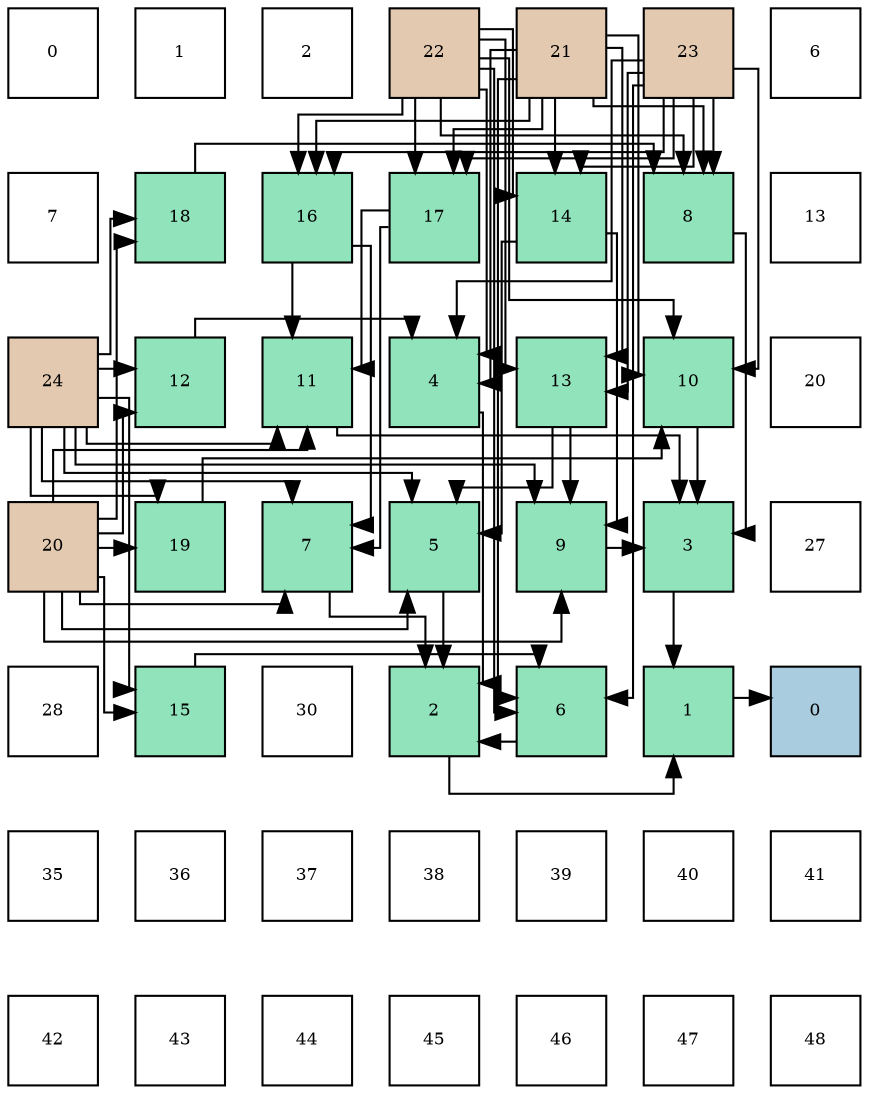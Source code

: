 digraph layout{
 rankdir=TB;
 splines=ortho;
 node [style=filled shape=square fixedsize=true width=0.6];
0[label="0", fontsize=8, fillcolor="#ffffff"];
1[label="1", fontsize=8, fillcolor="#ffffff"];
2[label="2", fontsize=8, fillcolor="#ffffff"];
3[label="22", fontsize=8, fillcolor="#e3c9af"];
4[label="21", fontsize=8, fillcolor="#e3c9af"];
5[label="23", fontsize=8, fillcolor="#e3c9af"];
6[label="6", fontsize=8, fillcolor="#ffffff"];
7[label="7", fontsize=8, fillcolor="#ffffff"];
8[label="18", fontsize=8, fillcolor="#91e3bb"];
9[label="16", fontsize=8, fillcolor="#91e3bb"];
10[label="17", fontsize=8, fillcolor="#91e3bb"];
11[label="14", fontsize=8, fillcolor="#91e3bb"];
12[label="8", fontsize=8, fillcolor="#91e3bb"];
13[label="13", fontsize=8, fillcolor="#ffffff"];
14[label="24", fontsize=8, fillcolor="#e3c9af"];
15[label="12", fontsize=8, fillcolor="#91e3bb"];
16[label="11", fontsize=8, fillcolor="#91e3bb"];
17[label="4", fontsize=8, fillcolor="#91e3bb"];
18[label="13", fontsize=8, fillcolor="#91e3bb"];
19[label="10", fontsize=8, fillcolor="#91e3bb"];
20[label="20", fontsize=8, fillcolor="#ffffff"];
21[label="20", fontsize=8, fillcolor="#e3c9af"];
22[label="19", fontsize=8, fillcolor="#91e3bb"];
23[label="7", fontsize=8, fillcolor="#91e3bb"];
24[label="5", fontsize=8, fillcolor="#91e3bb"];
25[label="9", fontsize=8, fillcolor="#91e3bb"];
26[label="3", fontsize=8, fillcolor="#91e3bb"];
27[label="27", fontsize=8, fillcolor="#ffffff"];
28[label="28", fontsize=8, fillcolor="#ffffff"];
29[label="15", fontsize=8, fillcolor="#91e3bb"];
30[label="30", fontsize=8, fillcolor="#ffffff"];
31[label="2", fontsize=8, fillcolor="#91e3bb"];
32[label="6", fontsize=8, fillcolor="#91e3bb"];
33[label="1", fontsize=8, fillcolor="#91e3bb"];
34[label="0", fontsize=8, fillcolor="#a9ccde"];
35[label="35", fontsize=8, fillcolor="#ffffff"];
36[label="36", fontsize=8, fillcolor="#ffffff"];
37[label="37", fontsize=8, fillcolor="#ffffff"];
38[label="38", fontsize=8, fillcolor="#ffffff"];
39[label="39", fontsize=8, fillcolor="#ffffff"];
40[label="40", fontsize=8, fillcolor="#ffffff"];
41[label="41", fontsize=8, fillcolor="#ffffff"];
42[label="42", fontsize=8, fillcolor="#ffffff"];
43[label="43", fontsize=8, fillcolor="#ffffff"];
44[label="44", fontsize=8, fillcolor="#ffffff"];
45[label="45", fontsize=8, fillcolor="#ffffff"];
46[label="46", fontsize=8, fillcolor="#ffffff"];
47[label="47", fontsize=8, fillcolor="#ffffff"];
48[label="48", fontsize=8, fillcolor="#ffffff"];
edge [constraint=false, style=vis];33 -> 34;
31 -> 33;
26 -> 33;
17 -> 31;
24 -> 31;
32 -> 31;
23 -> 31;
12 -> 26;
25 -> 26;
19 -> 26;
16 -> 26;
15 -> 17;
4 -> 17;
3 -> 17;
5 -> 17;
18 -> 24;
11 -> 24;
21 -> 24;
14 -> 24;
29 -> 32;
4 -> 32;
3 -> 32;
5 -> 32;
9 -> 23;
10 -> 23;
21 -> 23;
14 -> 23;
8 -> 12;
4 -> 12;
3 -> 12;
5 -> 12;
18 -> 25;
11 -> 25;
21 -> 25;
14 -> 25;
22 -> 19;
4 -> 19;
3 -> 19;
5 -> 19;
9 -> 16;
10 -> 16;
21 -> 16;
14 -> 16;
21 -> 15;
14 -> 15;
4 -> 18;
3 -> 18;
5 -> 18;
4 -> 11;
3 -> 11;
5 -> 11;
21 -> 29;
14 -> 29;
4 -> 9;
3 -> 9;
5 -> 9;
4 -> 10;
3 -> 10;
5 -> 10;
21 -> 8;
14 -> 8;
21 -> 22;
14 -> 22;
edge [constraint=true, style=invis];
0 -> 7 -> 14 -> 21 -> 28 -> 35 -> 42;
1 -> 8 -> 15 -> 22 -> 29 -> 36 -> 43;
2 -> 9 -> 16 -> 23 -> 30 -> 37 -> 44;
3 -> 10 -> 17 -> 24 -> 31 -> 38 -> 45;
4 -> 11 -> 18 -> 25 -> 32 -> 39 -> 46;
5 -> 12 -> 19 -> 26 -> 33 -> 40 -> 47;
6 -> 13 -> 20 -> 27 -> 34 -> 41 -> 48;
rank = same {0 -> 1 -> 2 -> 3 -> 4 -> 5 -> 6};
rank = same {7 -> 8 -> 9 -> 10 -> 11 -> 12 -> 13};
rank = same {14 -> 15 -> 16 -> 17 -> 18 -> 19 -> 20};
rank = same {21 -> 22 -> 23 -> 24 -> 25 -> 26 -> 27};
rank = same {28 -> 29 -> 30 -> 31 -> 32 -> 33 -> 34};
rank = same {35 -> 36 -> 37 -> 38 -> 39 -> 40 -> 41};
rank = same {42 -> 43 -> 44 -> 45 -> 46 -> 47 -> 48};
}